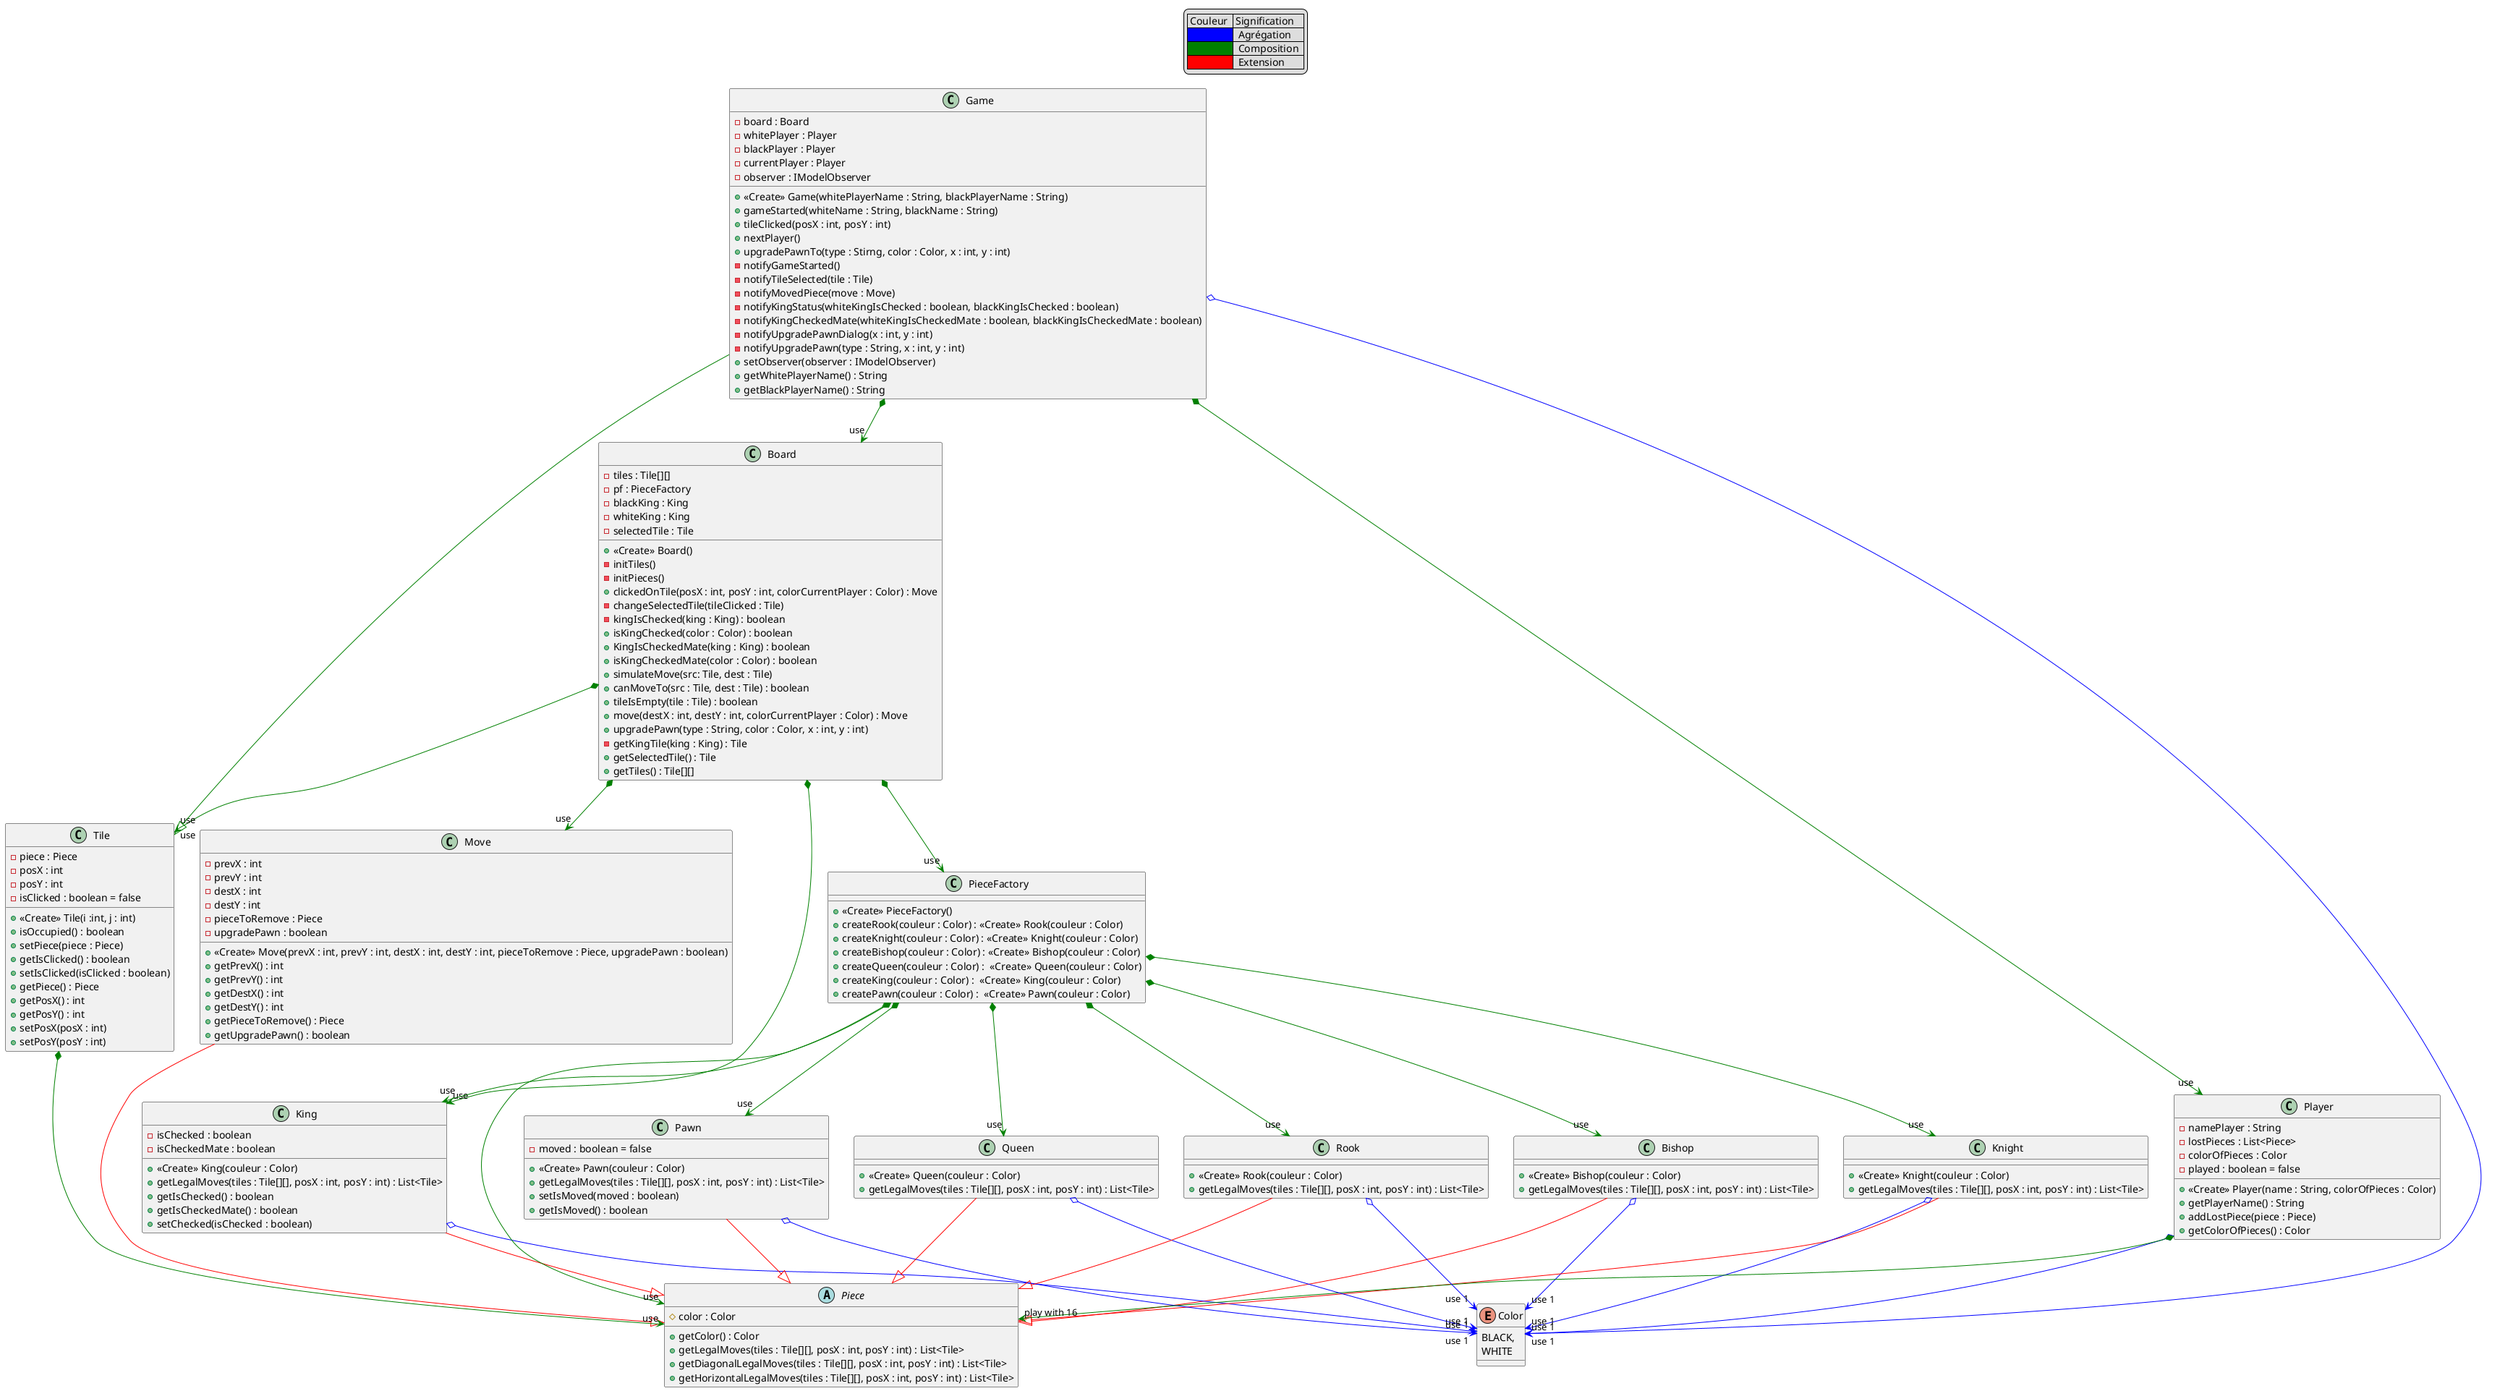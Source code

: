 @startuml
'https://plantuml.com/class-diagram


legend top
    | Couleur  | Signification  |
    |<#Blue>|  Agrégation |
    |<#Green>|  Composition  |
    |<#Red>|  Extension  |
end legend


class Bishop
{
    + <<Create>> Bishop(couleur : Color)
    + getLegalMoves(tiles : Tile[][], posX : int, posY : int) : List<Tile>
}

class Board
{
    - tiles : Tile[][]
    - pf : PieceFactory
    - blackKing : King
    - whiteKing : King
    - selectedTile : Tile
    + <<Create>> Board()
    - initTiles()
    - initPieces()
    + clickedOnTile(posX : int, posY : int, colorCurrentPlayer : Color) : Move
    - changeSelectedTile(tileClicked : Tile)
    - kingIsChecked(king : King) : boolean
    + isKingChecked(color : Color) : boolean
    + KingIsCheckedMate(king : King) : boolean
    + isKingCheckedMate(color : Color) : boolean
    + simulateMove(src: Tile, dest : Tile)
    + canMoveTo(src : Tile, dest : Tile) : boolean
    + tileIsEmpty(tile : Tile) : boolean
    + move(destX : int, destY : int, colorCurrentPlayer : Color) : Move
    + upgradePawn(type : String, color : Color, x : int, y : int)
    - getKingTile(king : King) : Tile
    + getSelectedTile() : Tile
    + getTiles() : Tile[][]
}

Enum Color
{
    BLACK,
    WHITE
}

class Game
{
    - board : Board
    - whitePlayer : Player
    - blackPlayer : Player
    - currentPlayer : Player
    - observer : IModelObserver
    + <<Create>> Game(whitePlayerName : String, blackPlayerName : String)
    + gameStarted(whiteName : String, blackName : String)
    + tileClicked(posX : int, posY : int)
    + nextPlayer()
    + upgradePawnTo(type : Stirng, color : Color, x : int, y : int)
    - notifyGameStarted()
    - notifyTileSelected(tile : Tile)
    - notifyMovedPiece(move : Move)
    - notifyKingStatus(whiteKingIsChecked : boolean, blackKingIsChecked : boolean)
    - notifyKingCheckedMate(whiteKingIsCheckedMate : boolean, blackKingIsCheckedMate : boolean)
    - notifyUpgradePawnDialog(x : int, y : int)
    - notifyUpgradePawn(type : String, x : int, y : int)
    + setObserver(observer : IModelObserver)
    + getWhitePlayerName() : String
    + getBlackPlayerName() : String
}

class King
{
    - isChecked : boolean
    - isCheckedMate : boolean
    + <<Create>> King(couleur : Color)
    + getLegalMoves(tiles : Tile[][], posX : int, posY : int) : List<Tile>
    + getIsChecked() : boolean
    + getIsCheckedMate() : boolean
    + setChecked(isChecked : boolean)
}

class Knight
{
    + <<Create>> Knight(couleur : Color)
    + getLegalMoves(tiles : Tile[][], posX : int, posY : int) : List<Tile>
}

class Move
{
    - prevX : int
    - prevY : int
    - destX : int
    - destY : int
    - pieceToRemove : Piece
    - upgradePawn : boolean
    + <<Create>> Move(prevX : int, prevY : int, destX : int, destY : int, pieceToRemove : Piece, upgradePawn : boolean)
    + getPrevX() : int
    + getPrevY() : int
    + getDestX() : int
    + getDestY() : int
    + getPieceToRemove() : Piece
    + getUpgradePawn() : boolean
}

class Pawn
{
    - moved : boolean = false
    + <<Create>> Pawn(couleur : Color)
    + getLegalMoves(tiles : Tile[][], posX : int, posY : int) : List<Tile>
    + setIsMoved(moved : boolean)
    + getIsMoved() : boolean
}

abstract class Piece
{
    # color : Color
    + getColor() : Color
    + getLegalMoves(tiles : Tile[][], posX : int, posY : int) : List<Tile>
    + getDiagonalLegalMoves(tiles : Tile[][], posX : int, posY : int) : List<Tile>
    + getHorizontalLegalMoves(tiles : Tile[][], posX : int, posY : int) : List<Tile>
}

class PieceFactory
{
    + <<Create>> PieceFactory()
    + createRook(couleur : Color) : <<Create>> Rook(couleur : Color)
    + createKnight(couleur : Color) : <<Create>> Knight(couleur : Color)
    + createBishop(couleur : Color) : <<Create>> Bishop(couleur : Color)
    + createQueen(couleur : Color) :  <<Create>> Queen(couleur : Color)
    + createKing(couleur : Color) :  <<Create>> King(couleur : Color)
    + createPawn(couleur : Color) :  <<Create>> Pawn(couleur : Color)
}


class Player
{
    - namePlayer : String
    - lostPieces : List<Piece>
    - colorOfPieces : Color
    - played : boolean = false
    + <<Create>> Player(name : String, colorOfPieces : Color)
    + getPlayerName() : String
    + addLostPiece(piece : Piece)
    + getColorOfPieces() : Color
}

class Queen
{
    + <<Create>> Queen(couleur : Color)
    + getLegalMoves(tiles : Tile[][], posX : int, posY : int) : List<Tile>
}

class Rook
{
   + <<Create>> Rook(couleur : Color)
   + getLegalMoves(tiles : Tile[][], posX : int, posY : int) : List<Tile>
}

class Tile
{
    - piece : Piece
    - posX : int
    - posY : int
    - isClicked : boolean = false
    + <<Create>> Tile(i :int, j : int)
    + isOccupied() : boolean
    + setPiece(piece : Piece)
    + getIsClicked() : boolean
    + setIsClicked(isClicked : boolean)
    + getPiece() : Piece
    + getPosX() : int
    + getPosY() : int
    + setPosX(posX : int)
    + setPosY(posY : int)
}

Bishop --|> Piece #line:Red
Bishop o--> "use 1 " Color #line:Blue

Board *--> "use" Tile #line:Green
Board *--> "use" PieceFactory #line:Green
Board *--> "use" King #line:Green
Board *--> "use" Move #line:Green

Game --|> "use" Tile #line:Green
Game *--> "use" Board #line:Green
Game *--> "use" Player #line:Green
Game o--> "use 1 " Color #line:Blue


King --|> Piece #line:Red
King o--> "use 1 " Color #line:Blue

Knight --|> Piece #line:Red
Knight o--> "use 1 " Color #line:Blue

Move --|> Piece #line:Red

Pawn --|> Piece #line:Red
Pawn o--> "use 1 " Color #line:Blue

PieceFactory *--> "use" Piece #line:Green
PieceFactory *--> "use" Rook #line:Green
PieceFactory *--> "use" Knight #line:Green
PieceFactory *--> "use" Bishop #line:Green
PieceFactory *--> "use" Queen #line:Green
PieceFactory *--> "use" King #line:Green
PieceFactory *--> "use" Pawn #line:Green

Player o--> "use 1 " Color #line:Blue
Player *--> "play with 16" Piece #line:Green

Queen --|> Piece #line:Red
Queen o--> "use 1 " Color #line:Blue

Rook --|> Piece #line:Red
Rook o--> "use 1 " Color #line:Blue

Tile *--> "use" Piece #line:Green

@enduml